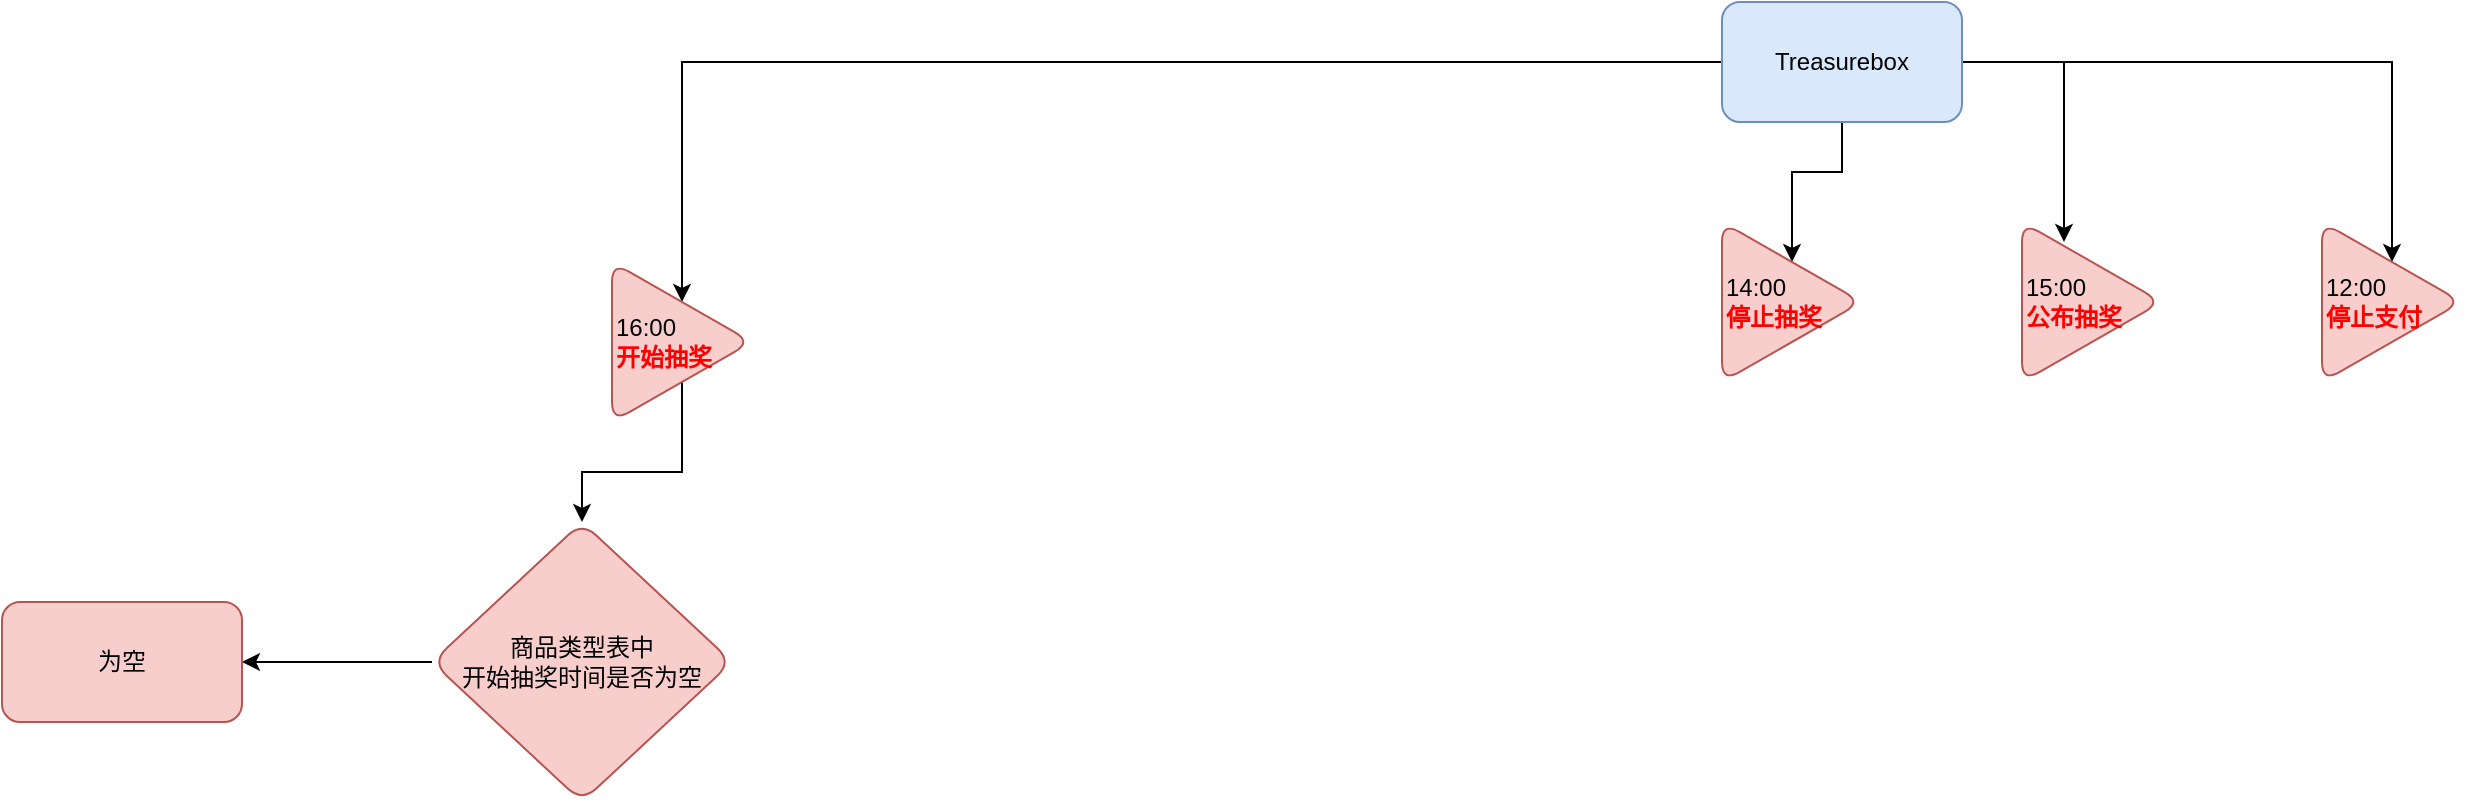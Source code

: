 <mxfile version="13.10.4" type="github">
  <diagram name="Page-1" id="c7558073-3199-34d8-9f00-42111426c3f3">
    <mxGraphModel dx="2888" dy="1129" grid="1" gridSize="10" guides="1" tooltips="1" connect="1" arrows="1" fold="1" page="1" pageScale="1" pageWidth="826" pageHeight="1169" background="#ffffff" math="0" shadow="0">
      <root>
        <mxCell id="0" />
        <mxCell id="1" parent="0" />
        <mxCell id="qRrrBjBxict_Q1ixO4cR-100" value="" style="edgeStyle=orthogonalEdgeStyle;rounded=0;orthogonalLoop=1;jettySize=auto;html=1;" edge="1" parent="1" source="qRrrBjBxict_Q1ixO4cR-96" target="qRrrBjBxict_Q1ixO4cR-99">
          <mxGeometry relative="1" as="geometry" />
        </mxCell>
        <mxCell id="qRrrBjBxict_Q1ixO4cR-102" style="edgeStyle=orthogonalEdgeStyle;rounded=0;orthogonalLoop=1;jettySize=auto;html=1;" edge="1" parent="1" source="qRrrBjBxict_Q1ixO4cR-96" target="qRrrBjBxict_Q1ixO4cR-101">
          <mxGeometry relative="1" as="geometry" />
        </mxCell>
        <mxCell id="qRrrBjBxict_Q1ixO4cR-105" style="edgeStyle=orthogonalEdgeStyle;rounded=0;orthogonalLoop=1;jettySize=auto;html=1;entryX=0.3;entryY=0.125;entryDx=0;entryDy=0;entryPerimeter=0;" edge="1" parent="1" source="qRrrBjBxict_Q1ixO4cR-96" target="qRrrBjBxict_Q1ixO4cR-103">
          <mxGeometry relative="1" as="geometry" />
        </mxCell>
        <mxCell id="qRrrBjBxict_Q1ixO4cR-106" style="edgeStyle=orthogonalEdgeStyle;rounded=0;orthogonalLoop=1;jettySize=auto;html=1;" edge="1" parent="1" source="qRrrBjBxict_Q1ixO4cR-96" target="qRrrBjBxict_Q1ixO4cR-104">
          <mxGeometry relative="1" as="geometry" />
        </mxCell>
        <mxCell id="qRrrBjBxict_Q1ixO4cR-96" value="Treasurebox" style="rounded=1;whiteSpace=wrap;html=1;fillColor=#dae8fc;strokeColor=#6c8ebf;" vertex="1" parent="1">
          <mxGeometry x="330" y="140" width="120" height="60" as="geometry" />
        </mxCell>
        <mxCell id="qRrrBjBxict_Q1ixO4cR-108" value="" style="edgeStyle=orthogonalEdgeStyle;rounded=0;orthogonalLoop=1;jettySize=auto;html=1;" edge="1" parent="1" source="qRrrBjBxict_Q1ixO4cR-99" target="qRrrBjBxict_Q1ixO4cR-107">
          <mxGeometry relative="1" as="geometry" />
        </mxCell>
        <mxCell id="qRrrBjBxict_Q1ixO4cR-99" value="16:00&lt;br&gt;&lt;b&gt;&lt;font color=&quot;#ff0000&quot;&gt;开始抽奖&lt;/font&gt;&lt;/b&gt;" style="triangle;whiteSpace=wrap;html=1;rounded=1;strokeColor=#b85450;fillColor=#f8cecc;align=left;" vertex="1" parent="1">
          <mxGeometry x="-225" y="270" width="70" height="80" as="geometry" />
        </mxCell>
        <mxCell id="qRrrBjBxict_Q1ixO4cR-101" value="14:00&lt;br&gt;&lt;b&gt;&lt;font color=&quot;#ff0000&quot;&gt;停止抽奖&lt;/font&gt;&lt;/b&gt;" style="triangle;whiteSpace=wrap;html=1;rounded=1;strokeColor=#b85450;fillColor=#f8cecc;align=left;" vertex="1" parent="1">
          <mxGeometry x="330" y="250" width="70" height="80" as="geometry" />
        </mxCell>
        <mxCell id="qRrrBjBxict_Q1ixO4cR-103" value="15:00&lt;br&gt;&lt;b&gt;&lt;font color=&quot;#ff0000&quot;&gt;公布抽奖&lt;/font&gt;&lt;/b&gt;" style="triangle;whiteSpace=wrap;html=1;rounded=1;strokeColor=#b85450;fillColor=#f8cecc;align=left;" vertex="1" parent="1">
          <mxGeometry x="480" y="250" width="70" height="80" as="geometry" />
        </mxCell>
        <mxCell id="qRrrBjBxict_Q1ixO4cR-104" value="12:00&lt;br&gt;&lt;font color=&quot;#ff0000&quot;&gt;&lt;b&gt;停止支付&lt;/b&gt;&lt;/font&gt;" style="triangle;whiteSpace=wrap;html=1;rounded=1;strokeColor=#b85450;fillColor=#f8cecc;align=left;" vertex="1" parent="1">
          <mxGeometry x="630" y="250" width="70" height="80" as="geometry" />
        </mxCell>
        <mxCell id="qRrrBjBxict_Q1ixO4cR-112" value="" style="edgeStyle=orthogonalEdgeStyle;rounded=0;orthogonalLoop=1;jettySize=auto;html=1;" edge="1" parent="1" source="qRrrBjBxict_Q1ixO4cR-107" target="qRrrBjBxict_Q1ixO4cR-111">
          <mxGeometry relative="1" as="geometry" />
        </mxCell>
        <mxCell id="qRrrBjBxict_Q1ixO4cR-107" value="商品类型表中&lt;br&gt;开始抽奖时间是否为空" style="rhombus;whiteSpace=wrap;html=1;rounded=1;align=center;strokeColor=#b85450;fillColor=#f8cecc;" vertex="1" parent="1">
          <mxGeometry x="-315" y="400" width="150" height="140" as="geometry" />
        </mxCell>
        <mxCell id="qRrrBjBxict_Q1ixO4cR-111" value="为空" style="whiteSpace=wrap;html=1;rounded=1;strokeColor=#b85450;fillColor=#f8cecc;" vertex="1" parent="1">
          <mxGeometry x="-530" y="440" width="120" height="60" as="geometry" />
        </mxCell>
      </root>
    </mxGraphModel>
  </diagram>
</mxfile>
